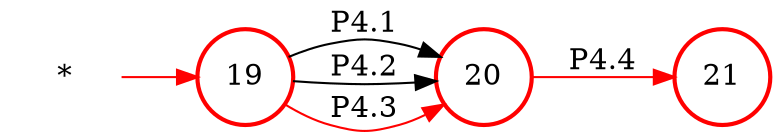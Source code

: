 digraph grafo_inicial {
	rankdir = LR;
	"*" [shape=plaintext]
	node [color=red shape = circle style=bold];
	"*" -> 19 [color=red];
	19 -> 20 [label = "P4.1"];
	19 -> 20 [label = "P4.2"];
	19 -> 20 [color=red, label = "P4.3"];
	20 -> 21 [color=red, label = "P4.4"];
}
